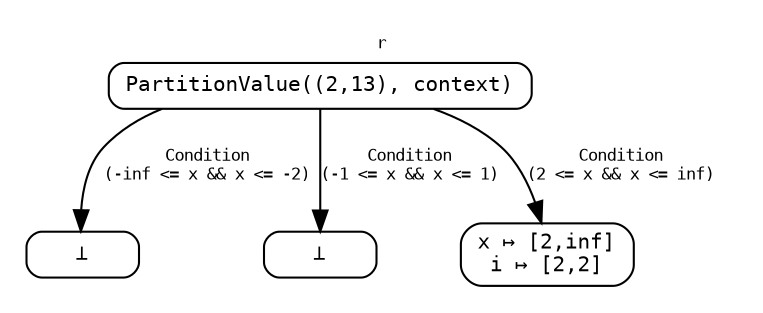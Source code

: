 digraph PartitionValue {
	margin=0.01;
	fontsize=8.0;
	fontname="Monospace";
	color=white;

	node [fontsize=10.0, height=0.3, shape=record, style=rounded, fontname="Monospace"];
	edge [fontsize=8.0, fontname="Monospace"];

	subgraph cluster_r {
		color=white;
		label="r";

		i0 -> i1 [label="Condition\n(-inf <= x && x <= -2)"];
		i0 -> i2 [label="Condition\n(-1 \<= x && x \<= 1)"];
		i0 -> i3 [label="Condition\n(2 <= x && x <= inf)"];

		i0 [label="PartitionValue((2,13), context)"];
		i1 [label="⊥"];
		i2 [label="⊥"];
		i3 [label="x ↦ [2,inf]\ni ↦ [2,2]"];
	}
}
